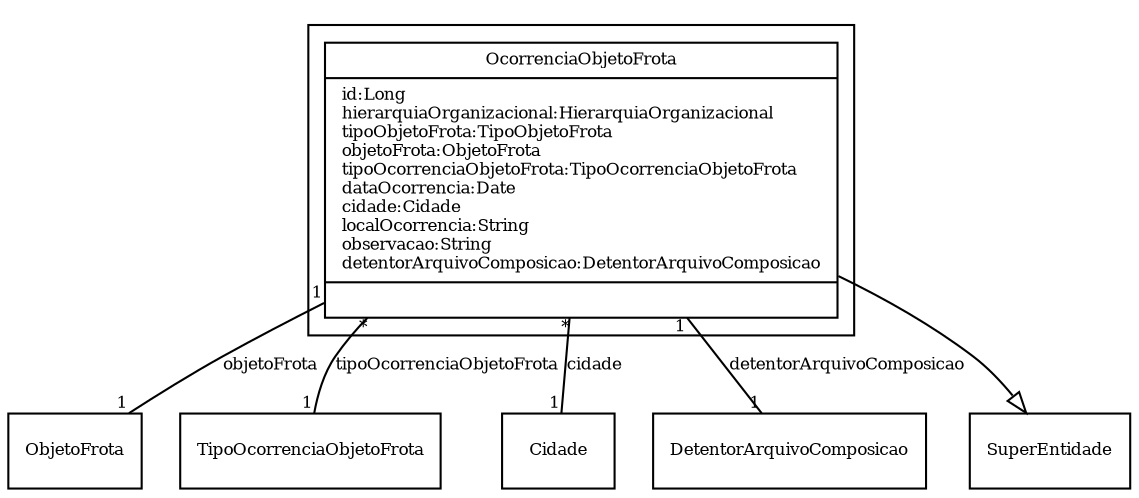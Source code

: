 digraph G{
fontname = "Times-Roman"
fontsize = 8

node [
        fontname = "Times-Roman"
        fontsize = 8
        shape = "record"
]

edge [
        fontname = "Times-Roman"
        fontsize = 8
]

subgraph clusterOCORRENCIAS
{
OcorrenciaObjetoFrota [label = "{OcorrenciaObjetoFrota|id:Long\lhierarquiaOrganizacional:HierarquiaOrganizacional\ltipoObjetoFrota:TipoObjetoFrota\lobjetoFrota:ObjetoFrota\ltipoOcorrenciaObjetoFrota:TipoOcorrenciaObjetoFrota\ldataOcorrencia:Date\lcidade:Cidade\llocalOcorrencia:String\lobservacao:String\ldetentorArquivoComposicao:DetentorArquivoComposicao\l|\l}"]
}
edge [arrowhead = "none" headlabel = "1" taillabel = "1"] OcorrenciaObjetoFrota -> ObjetoFrota [label = "objetoFrota"]
edge [arrowhead = "none" headlabel = "1" taillabel = "*"] OcorrenciaObjetoFrota -> TipoOcorrenciaObjetoFrota [label = "tipoOcorrenciaObjetoFrota"]
edge [arrowhead = "none" headlabel = "1" taillabel = "*"] OcorrenciaObjetoFrota -> Cidade [label = "cidade"]
edge [arrowhead = "none" headlabel = "1" taillabel = "1"] OcorrenciaObjetoFrota -> DetentorArquivoComposicao [label = "detentorArquivoComposicao"]
edge [ arrowhead = "empty" headlabel = "" taillabel = ""] OcorrenciaObjetoFrota -> SuperEntidade
}
